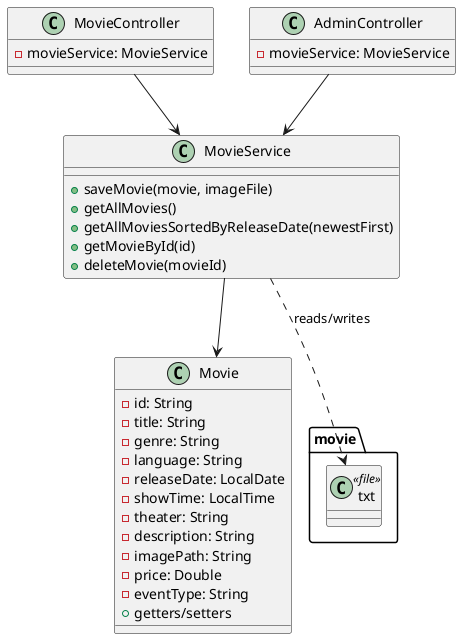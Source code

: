 @startuml
class MovieController {
    - movieService: MovieService
}

class AdminController {
    - movieService: MovieService
}

class MovieService {
    + saveMovie(movie, imageFile)
    + getAllMovies()
    + getAllMoviesSortedByReleaseDate(newestFirst)
    + getMovieById(id)
    + deleteMovie(movieId)
}

class Movie {
    - id: String
    - title: String
    - genre: String
    - language: String
    - releaseDate: LocalDate
    - showTime: LocalTime
    - theater: String
    - description: String
    - imagePath: String
    - price: Double
    - eventType: String
    + getters/setters
}

' Show the file as a resource
class "movie.txt" <<file>>

MovieController --> MovieService
AdminController --> MovieService
MovieService --> Movie
MovieService ..> "movie.txt" : reads/writes

@enduml
